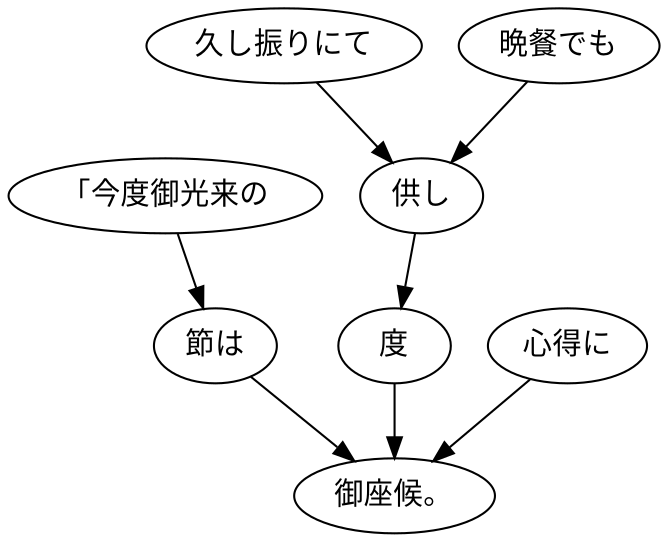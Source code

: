 digraph graph869 {
	node0 [label="「今度御光来の"];
	node1 [label="節は"];
	node2 [label="久し振りにて"];
	node3 [label="晩餐でも"];
	node4 [label="供し"];
	node5 [label="度"];
	node6 [label="心得に"];
	node7 [label="御座候。"];
	node0 -> node1;
	node1 -> node7;
	node2 -> node4;
	node3 -> node4;
	node4 -> node5;
	node5 -> node7;
	node6 -> node7;
}

